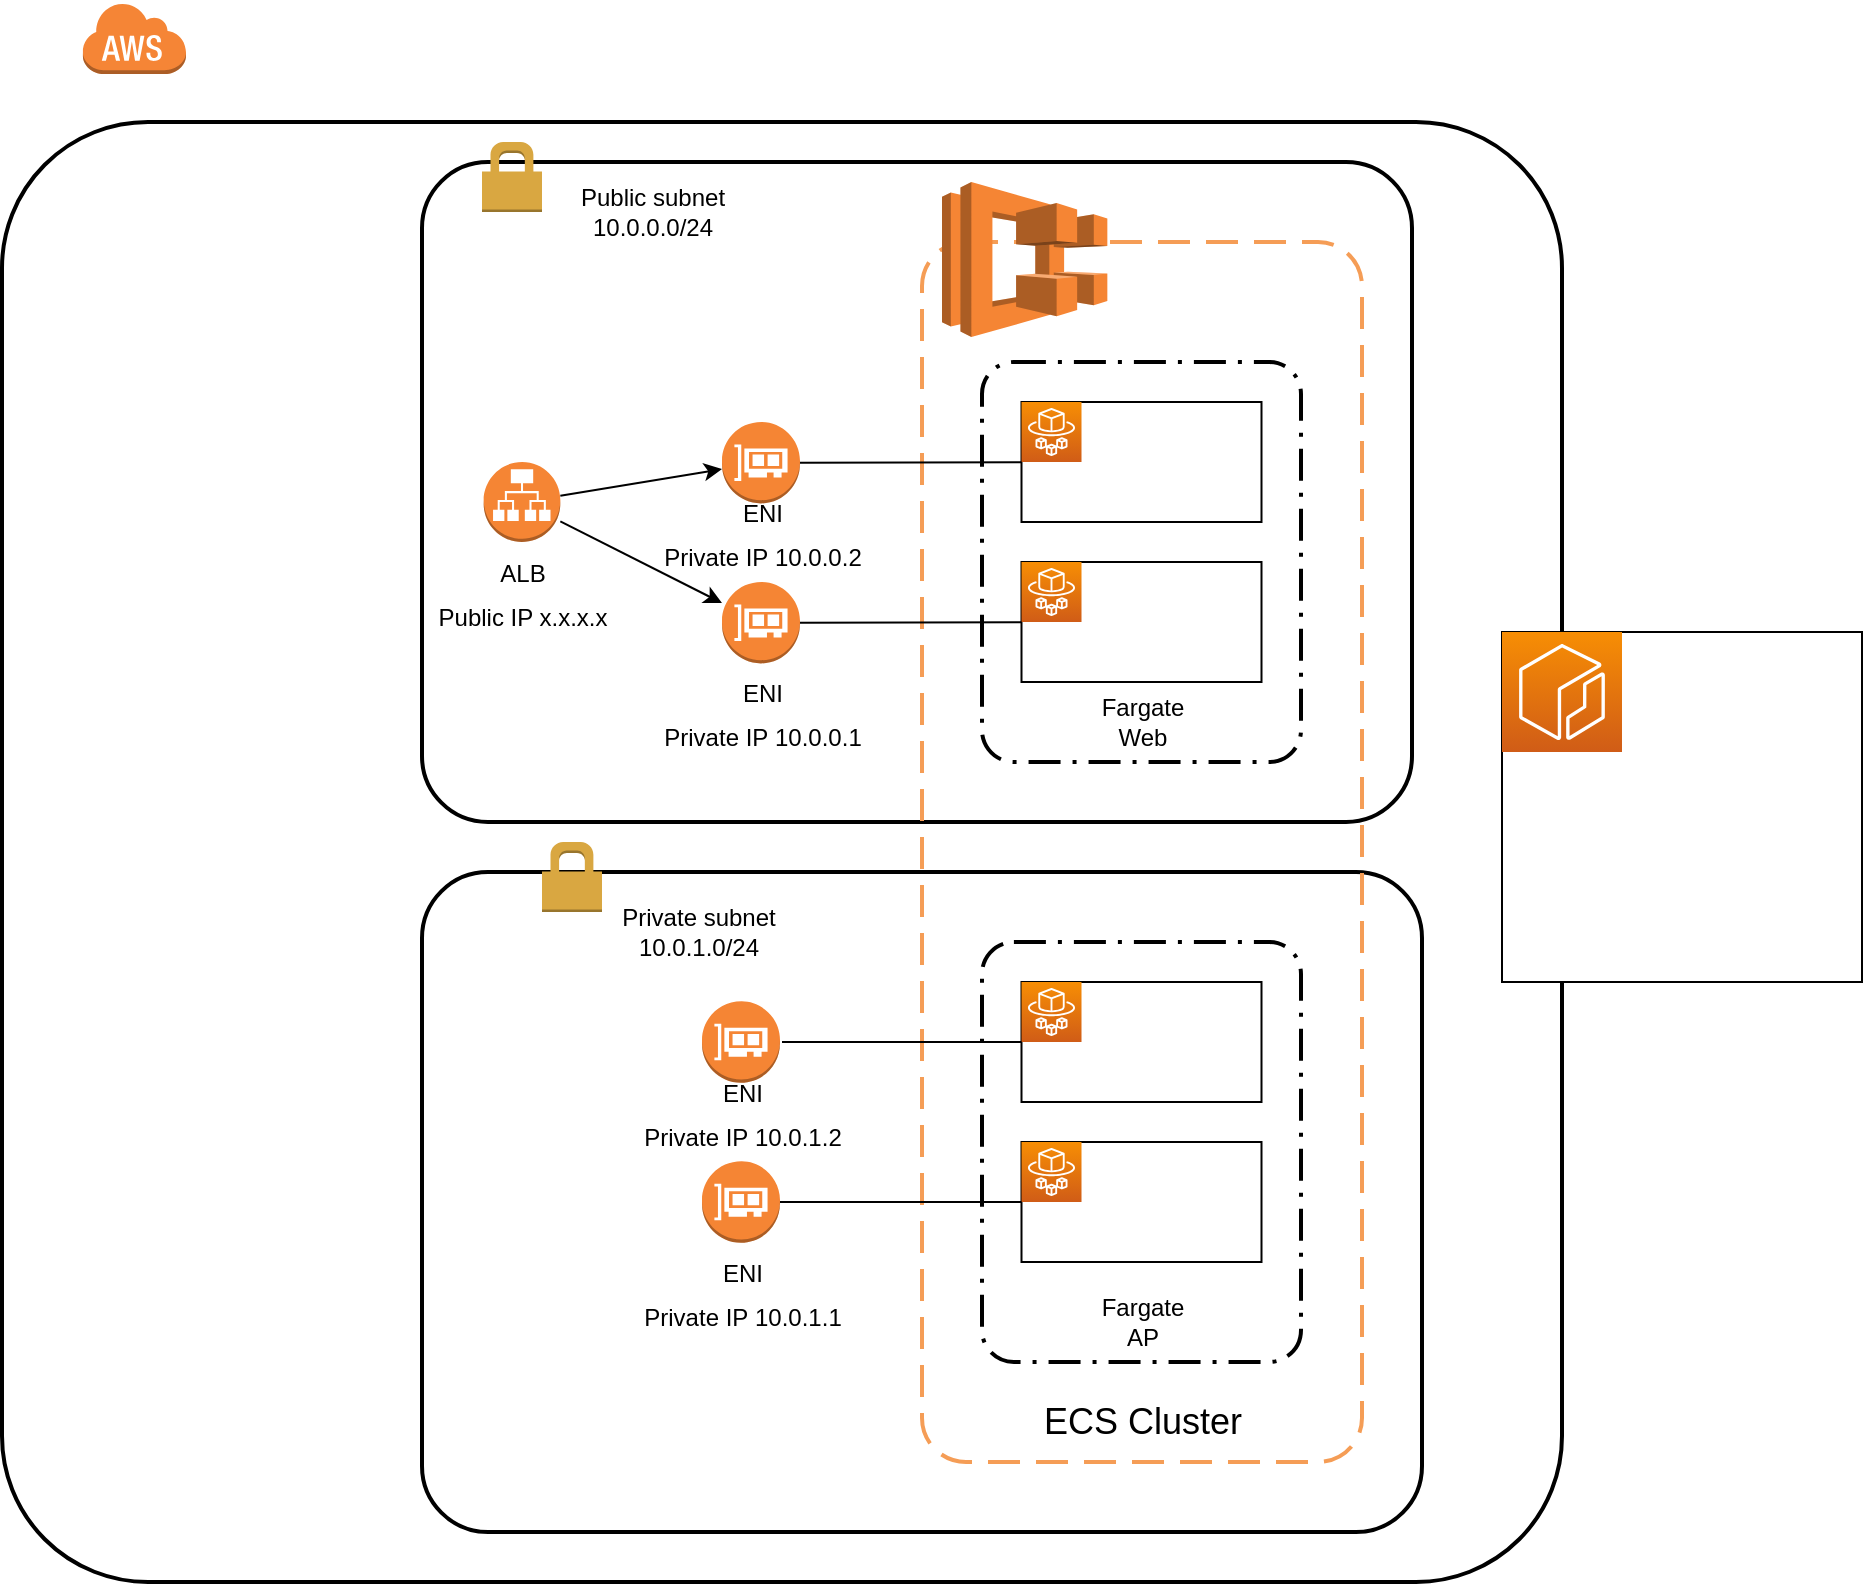 <mxfile version="17.1.3" type="github">
  <diagram id="g_bNF78hXMnXt8MwMhfZ" name="Page-1">
    <mxGraphModel dx="1812" dy="568" grid="1" gridSize="10" guides="1" tooltips="1" connect="0" arrows="1" fold="1" page="1" pageScale="1" pageWidth="827" pageHeight="1169" math="0" shadow="0">
      <root>
        <mxCell id="0" />
        <mxCell id="1" parent="0" />
        <mxCell id="aKlmydDYFWNijX_7faFg-24" value="" style="rounded=1;arcSize=10;dashed=0;fillColor=none;gradientColor=none;strokeWidth=2;fontSize=18;" parent="1" vertex="1">
          <mxGeometry x="-100" y="240" width="495" height="330" as="geometry" />
        </mxCell>
        <mxCell id="HXco0iSima8W5jRV-XCO-18" value="" style="rounded=1;arcSize=10;dashed=0;fillColor=none;gradientColor=none;strokeWidth=2;fontSize=18;" parent="1" vertex="1">
          <mxGeometry x="-100" y="595" width="500" height="330" as="geometry" />
        </mxCell>
        <mxCell id="HXco0iSima8W5jRV-XCO-13" value="" style="rounded=1;arcSize=10;dashed=1;strokeColor=#F59D56;fillColor=none;gradientColor=none;dashPattern=8 4;strokeWidth=2;" parent="1" vertex="1">
          <mxGeometry x="150" y="280" width="220" height="610" as="geometry" />
        </mxCell>
        <mxCell id="HXco0iSima8W5jRV-XCO-8" value="" style="rounded=1;arcSize=10;dashed=1;fillColor=none;gradientColor=none;dashPattern=8 3 1 3;strokeWidth=2;" parent="1" vertex="1">
          <mxGeometry x="180" y="630" width="159.5" height="210" as="geometry" />
        </mxCell>
        <mxCell id="HXco0iSima8W5jRV-XCO-9" value="" style="rounded=1;arcSize=10;dashed=1;fillColor=none;gradientColor=none;dashPattern=8 3 1 3;strokeWidth=2;" parent="1" vertex="1">
          <mxGeometry x="180" y="340" width="159.5" height="200" as="geometry" />
        </mxCell>
        <mxCell id="heWSyna7I_I_LGVK5BIx-6" value="" style="outlineConnect=0;dashed=0;verticalLabelPosition=bottom;verticalAlign=top;align=center;html=1;shape=mxgraph.aws3.ecs;fillColor=#F58534;gradientColor=none;" parent="1" vertex="1">
          <mxGeometry x="160" y="250" width="82.67" height="77.5" as="geometry" />
        </mxCell>
        <mxCell id="heWSyna7I_I_LGVK5BIx-9" value="" style="rounded=0;whiteSpace=wrap;html=1;" parent="1" vertex="1">
          <mxGeometry x="199.75" y="650" width="120" height="60" as="geometry" />
        </mxCell>
        <mxCell id="heWSyna7I_I_LGVK5BIx-10" value="" style="sketch=0;points=[[0,0,0],[0.25,0,0],[0.5,0,0],[0.75,0,0],[1,0,0],[0,1,0],[0.25,1,0],[0.5,1,0],[0.75,1,0],[1,1,0],[0,0.25,0],[0,0.5,0],[0,0.75,0],[1,0.25,0],[1,0.5,0],[1,0.75,0]];outlineConnect=0;fontColor=#232F3E;gradientColor=#F78E04;gradientDirection=north;fillColor=#D05C17;strokeColor=#ffffff;dashed=0;verticalLabelPosition=bottom;verticalAlign=top;align=center;html=1;fontSize=12;fontStyle=0;aspect=fixed;shape=mxgraph.aws4.resourceIcon;resIcon=mxgraph.aws4.fargate;" parent="1" vertex="1">
          <mxGeometry x="199.75" y="650" width="30" height="30" as="geometry" />
        </mxCell>
        <mxCell id="heWSyna7I_I_LGVK5BIx-11" value="" style="rounded=0;whiteSpace=wrap;html=1;" parent="1" vertex="1">
          <mxGeometry x="199.75" y="440" width="120" height="60" as="geometry" />
        </mxCell>
        <mxCell id="heWSyna7I_I_LGVK5BIx-12" value="" style="sketch=0;points=[[0,0,0],[0.25,0,0],[0.5,0,0],[0.75,0,0],[1,0,0],[0,1,0],[0.25,1,0],[0.5,1,0],[0.75,1,0],[1,1,0],[0,0.25,0],[0,0.5,0],[0,0.75,0],[1,0.25,0],[1,0.5,0],[1,0.75,0]];outlineConnect=0;fontColor=#232F3E;gradientColor=#F78E04;gradientDirection=north;fillColor=#D05C17;strokeColor=#ffffff;dashed=0;verticalLabelPosition=bottom;verticalAlign=top;align=center;html=1;fontSize=12;fontStyle=0;aspect=fixed;shape=mxgraph.aws4.resourceIcon;resIcon=mxgraph.aws4.fargate;" parent="1" vertex="1">
          <mxGeometry x="199.75" y="440" width="30" height="30" as="geometry" />
        </mxCell>
        <mxCell id="heWSyna7I_I_LGVK5BIx-13" value="" style="rounded=0;whiteSpace=wrap;html=1;" parent="1" vertex="1">
          <mxGeometry x="199.75" y="360" width="120" height="60" as="geometry" />
        </mxCell>
        <mxCell id="heWSyna7I_I_LGVK5BIx-14" value="" style="sketch=0;points=[[0,0,0],[0.25,0,0],[0.5,0,0],[0.75,0,0],[1,0,0],[0,1,0],[0.25,1,0],[0.5,1,0],[0.75,1,0],[1,1,0],[0,0.25,0],[0,0.5,0],[0,0.75,0],[1,0.25,0],[1,0.5,0],[1,0.75,0]];outlineConnect=0;fontColor=#232F3E;gradientColor=#F78E04;gradientDirection=north;fillColor=#D05C17;strokeColor=#ffffff;dashed=0;verticalLabelPosition=bottom;verticalAlign=top;align=center;html=1;fontSize=12;fontStyle=0;aspect=fixed;shape=mxgraph.aws4.resourceIcon;resIcon=mxgraph.aws4.fargate;" parent="1" vertex="1">
          <mxGeometry x="199.75" y="360" width="30" height="30" as="geometry" />
        </mxCell>
        <mxCell id="HXco0iSima8W5jRV-XCO-1" value="" style="rounded=0;whiteSpace=wrap;html=1;" parent="1" vertex="1">
          <mxGeometry x="199.75" y="730" width="120" height="60" as="geometry" />
        </mxCell>
        <mxCell id="HXco0iSima8W5jRV-XCO-2" value="" style="sketch=0;points=[[0,0,0],[0.25,0,0],[0.5,0,0],[0.75,0,0],[1,0,0],[0,1,0],[0.25,1,0],[0.5,1,0],[0.75,1,0],[1,1,0],[0,0.25,0],[0,0.5,0],[0,0.75,0],[1,0.25,0],[1,0.5,0],[1,0.75,0]];outlineConnect=0;fontColor=#232F3E;gradientColor=#F78E04;gradientDirection=north;fillColor=#D05C17;strokeColor=#ffffff;dashed=0;verticalLabelPosition=bottom;verticalAlign=top;align=center;html=1;fontSize=12;fontStyle=0;aspect=fixed;shape=mxgraph.aws4.resourceIcon;resIcon=mxgraph.aws4.fargate;" parent="1" vertex="1">
          <mxGeometry x="199.75" y="730" width="30" height="30" as="geometry" />
        </mxCell>
        <mxCell id="HXco0iSima8W5jRV-XCO-14" value="Fargate&lt;br&gt;AP" style="text;html=1;align=center;verticalAlign=middle;resizable=0;points=[];autosize=1;strokeColor=none;fillColor=none;" parent="1" vertex="1">
          <mxGeometry x="230" y="805" width="60" height="30" as="geometry" />
        </mxCell>
        <mxCell id="HXco0iSima8W5jRV-XCO-15" value="Fargate&lt;br&gt;Web" style="text;html=1;align=center;verticalAlign=middle;resizable=0;points=[];autosize=1;strokeColor=none;fillColor=none;" parent="1" vertex="1">
          <mxGeometry x="230" y="505" width="60" height="30" as="geometry" />
        </mxCell>
        <mxCell id="HXco0iSima8W5jRV-XCO-17" value="&lt;font style=&quot;font-size: 18px&quot;&gt;ECS Cluster&lt;br&gt;&lt;/font&gt;" style="text;html=1;align=center;verticalAlign=middle;resizable=0;points=[];autosize=1;strokeColor=none;fillColor=none;" parent="1" vertex="1">
          <mxGeometry x="204.75" y="860" width="110" height="20" as="geometry" />
        </mxCell>
        <mxCell id="HXco0iSima8W5jRV-XCO-19" value="" style="dashed=0;html=1;shape=mxgraph.aws3.permissions;fillColor=#D9A741;gradientColor=none;dashed=0;fontSize=18;" parent="1" vertex="1">
          <mxGeometry x="-40" y="580" width="30" height="35" as="geometry" />
        </mxCell>
        <mxCell id="aKlmydDYFWNijX_7faFg-1" value="" style="outlineConnect=0;dashed=0;verticalLabelPosition=bottom;verticalAlign=top;align=center;html=1;shape=mxgraph.aws3.elastic_network_interface;fillColor=#F58534;gradientColor=none;fontSize=18;" parent="1" vertex="1">
          <mxGeometry x="40" y="739.65" width="39" height="40.7" as="geometry" />
        </mxCell>
        <mxCell id="aKlmydDYFWNijX_7faFg-2" value="" style="outlineConnect=0;dashed=0;verticalLabelPosition=bottom;verticalAlign=top;align=center;html=1;shape=mxgraph.aws3.elastic_network_interface;fillColor=#F58534;gradientColor=none;fontSize=18;" parent="1" vertex="1">
          <mxGeometry x="40" y="659.65" width="39" height="40.7" as="geometry" />
        </mxCell>
        <mxCell id="aKlmydDYFWNijX_7faFg-20" value="Private subnet&lt;br&gt;10.0.1.0/24" style="text;html=1;align=center;verticalAlign=middle;resizable=0;points=[];autosize=1;strokeColor=none;fillColor=none;fontSize=12;" parent="1" vertex="1">
          <mxGeometry x="-7.33" y="610" width="90" height="30" as="geometry" />
        </mxCell>
        <mxCell id="aKlmydDYFWNijX_7faFg-3" value="&lt;font style=&quot;font-size: 12px&quot;&gt;ENI&lt;br&gt;Private IP&amp;nbsp;10.0.1.1&lt;/font&gt;" style="text;html=1;align=center;verticalAlign=middle;resizable=0;points=[];autosize=1;strokeColor=none;fillColor=none;fontSize=18;" parent="1" vertex="1">
          <mxGeometry x="4.5" y="780.35" width="110" height="50" as="geometry" />
        </mxCell>
        <mxCell id="aKlmydDYFWNijX_7faFg-21" value="&lt;font style=&quot;font-size: 12px&quot;&gt;ENI&lt;br&gt;Private IP&amp;nbsp;10.0.1.2&lt;/font&gt;" style="text;html=1;align=center;verticalAlign=middle;resizable=0;points=[];autosize=1;strokeColor=none;fillColor=none;fontSize=18;" parent="1" vertex="1">
          <mxGeometry x="4.5" y="689.65" width="110" height="50" as="geometry" />
        </mxCell>
        <mxCell id="aKlmydDYFWNijX_7faFg-22" value="" style="endArrow=none;html=1;rounded=0;fontSize=12;" parent="1" target="heWSyna7I_I_LGVK5BIx-9" edge="1">
          <mxGeometry width="50" height="50" relative="1" as="geometry">
            <mxPoint x="80" y="680" as="sourcePoint" />
            <mxPoint x="130" y="630" as="targetPoint" />
          </mxGeometry>
        </mxCell>
        <mxCell id="aKlmydDYFWNijX_7faFg-23" value="" style="endArrow=none;html=1;rounded=0;fontSize=12;" parent="1" source="HXco0iSima8W5jRV-XCO-1" target="aKlmydDYFWNijX_7faFg-1" edge="1">
          <mxGeometry width="50" height="50" relative="1" as="geometry">
            <mxPoint x="90" y="690" as="sourcePoint" />
            <mxPoint x="209.75" y="690" as="targetPoint" />
          </mxGeometry>
        </mxCell>
        <mxCell id="aKlmydDYFWNijX_7faFg-25" value="" style="dashed=0;html=1;shape=mxgraph.aws3.permissions;fillColor=#D9A741;gradientColor=none;dashed=0;fontSize=18;" parent="1" vertex="1">
          <mxGeometry x="-70" y="230" width="30" height="35" as="geometry" />
        </mxCell>
        <mxCell id="aKlmydDYFWNijX_7faFg-26" value="Public subnet&lt;br&gt;10.0.0.0/24" style="text;html=1;align=center;verticalAlign=middle;resizable=0;points=[];autosize=1;strokeColor=none;fillColor=none;fontSize=12;" parent="1" vertex="1">
          <mxGeometry x="-30.0" y="250" width="90" height="30" as="geometry" />
        </mxCell>
        <mxCell id="aKlmydDYFWNijX_7faFg-27" value="" style="outlineConnect=0;dashed=0;verticalLabelPosition=bottom;verticalAlign=top;align=center;html=1;shape=mxgraph.aws3.application_load_balancer;fillColor=#F58534;gradientColor=none;rounded=1;fontFamily=Helvetica;fontSize=18;fontColor=default;strokeColor=default;strokeWidth=2;" parent="1" vertex="1">
          <mxGeometry x="-69.16" y="390" width="38.33" height="40" as="geometry" />
        </mxCell>
        <mxCell id="aKlmydDYFWNijX_7faFg-28" value="&lt;font style=&quot;font-size: 12px&quot;&gt;ALB&lt;br&gt;Public IP x.x.x.x&lt;/font&gt;" style="text;html=1;align=center;verticalAlign=middle;resizable=0;points=[];autosize=1;strokeColor=none;fillColor=none;fontSize=18;fontFamily=Helvetica;fontColor=default;" parent="1" vertex="1">
          <mxGeometry x="-100.0" y="430" width="100" height="50" as="geometry" />
        </mxCell>
        <mxCell id="aKlmydDYFWNijX_7faFg-31" value="" style="outlineConnect=0;dashed=0;verticalLabelPosition=bottom;verticalAlign=top;align=center;html=1;shape=mxgraph.aws3.elastic_network_interface;fillColor=#F58534;gradientColor=none;fontSize=18;" parent="1" vertex="1">
          <mxGeometry x="50" y="450" width="39" height="40.7" as="geometry" />
        </mxCell>
        <mxCell id="aKlmydDYFWNijX_7faFg-32" value="" style="outlineConnect=0;dashed=0;verticalLabelPosition=bottom;verticalAlign=top;align=center;html=1;shape=mxgraph.aws3.elastic_network_interface;fillColor=#F58534;gradientColor=none;fontSize=18;" parent="1" vertex="1">
          <mxGeometry x="50" y="370" width="39" height="40.7" as="geometry" />
        </mxCell>
        <mxCell id="aKlmydDYFWNijX_7faFg-33" value="" style="endArrow=none;html=1;rounded=0;fontSize=12;" parent="1" source="heWSyna7I_I_LGVK5BIx-11" target="aKlmydDYFWNijX_7faFg-31" edge="1">
          <mxGeometry width="50" height="50" relative="1" as="geometry">
            <mxPoint x="209.75" y="470.35" as="sourcePoint" />
            <mxPoint x="219.75" y="400.35" as="targetPoint" />
          </mxGeometry>
        </mxCell>
        <mxCell id="aKlmydDYFWNijX_7faFg-35" value="" style="endArrow=none;html=1;rounded=0;fontSize=12;" parent="1" source="heWSyna7I_I_LGVK5BIx-13" target="aKlmydDYFWNijX_7faFg-32" edge="1">
          <mxGeometry width="50" height="50" relative="1" as="geometry">
            <mxPoint x="219.75" y="480.35" as="sourcePoint" />
            <mxPoint x="99" y="480.35" as="targetPoint" />
          </mxGeometry>
        </mxCell>
        <mxCell id="aKlmydDYFWNijX_7faFg-36" value="" style="endArrow=classic;html=1;rounded=0;fontFamily=Helvetica;fontSize=12;fontColor=default;" parent="1" source="aKlmydDYFWNijX_7faFg-27" target="aKlmydDYFWNijX_7faFg-32" edge="1">
          <mxGeometry width="50" height="50" relative="1" as="geometry">
            <mxPoint x="-30" y="540" as="sourcePoint" />
            <mxPoint x="20" y="490" as="targetPoint" />
          </mxGeometry>
        </mxCell>
        <mxCell id="aKlmydDYFWNijX_7faFg-37" value="" style="endArrow=classic;html=1;rounded=0;fontFamily=Helvetica;fontSize=12;fontColor=default;" parent="1" source="aKlmydDYFWNijX_7faFg-27" target="aKlmydDYFWNijX_7faFg-31" edge="1">
          <mxGeometry width="50" height="50" relative="1" as="geometry">
            <mxPoint x="-20.83" y="416.848" as="sourcePoint" />
            <mxPoint x="60" y="403.557" as="targetPoint" />
          </mxGeometry>
        </mxCell>
        <mxCell id="aKlmydDYFWNijX_7faFg-38" value="&lt;font style=&quot;font-size: 12px&quot;&gt;ENI&lt;br&gt;Private IP&amp;nbsp;10.0.0.2&lt;/font&gt;" style="text;html=1;align=center;verticalAlign=middle;resizable=0;points=[];autosize=1;strokeColor=none;fillColor=none;fontSize=18;" parent="1" vertex="1">
          <mxGeometry x="14.5" y="400" width="110" height="50" as="geometry" />
        </mxCell>
        <mxCell id="aKlmydDYFWNijX_7faFg-39" value="&lt;font style=&quot;font-size: 12px&quot;&gt;ENI&lt;br&gt;Private IP&amp;nbsp;10.0.0.1&lt;/font&gt;" style="text;html=1;align=center;verticalAlign=middle;resizable=0;points=[];autosize=1;strokeColor=none;fillColor=none;fontSize=18;" parent="1" vertex="1">
          <mxGeometry x="14.5" y="490" width="110" height="50" as="geometry" />
        </mxCell>
        <mxCell id="zsLxetCjlXSDJzP7eOMa-1" value="" style="rounded=1;arcSize=10;dashed=0;fillColor=none;gradientColor=none;strokeWidth=2;" vertex="1" parent="1">
          <mxGeometry x="-310" y="220" width="780" height="730" as="geometry" />
        </mxCell>
        <mxCell id="zsLxetCjlXSDJzP7eOMa-2" value="" style="dashed=0;html=1;shape=mxgraph.aws3.cloud;fillColor=#F58536;gradientColor=none;dashed=0;" vertex="1" parent="1">
          <mxGeometry x="-270" y="160" width="52" height="36" as="geometry" />
        </mxCell>
        <mxCell id="zsLxetCjlXSDJzP7eOMa-5" value="" style="rounded=0;whiteSpace=wrap;html=1;" vertex="1" parent="1">
          <mxGeometry x="440" y="475" width="180" height="175" as="geometry" />
        </mxCell>
        <mxCell id="zsLxetCjlXSDJzP7eOMa-3" value="" style="sketch=0;points=[[0,0,0],[0.25,0,0],[0.5,0,0],[0.75,0,0],[1,0,0],[0,1,0],[0.25,1,0],[0.5,1,0],[0.75,1,0],[1,1,0],[0,0.25,0],[0,0.5,0],[0,0.75,0],[1,0.25,0],[1,0.5,0],[1,0.75,0]];outlineConnect=0;fontColor=#232F3E;gradientColor=#F78E04;gradientDirection=north;fillColor=#D05C17;strokeColor=#ffffff;dashed=0;verticalLabelPosition=bottom;verticalAlign=top;align=center;html=1;fontSize=12;fontStyle=0;aspect=fixed;shape=mxgraph.aws4.resourceIcon;resIcon=mxgraph.aws4.ecr;rotation=0;" vertex="1" parent="1">
          <mxGeometry x="440" y="475" width="60" height="60" as="geometry" />
        </mxCell>
      </root>
    </mxGraphModel>
  </diagram>
</mxfile>
